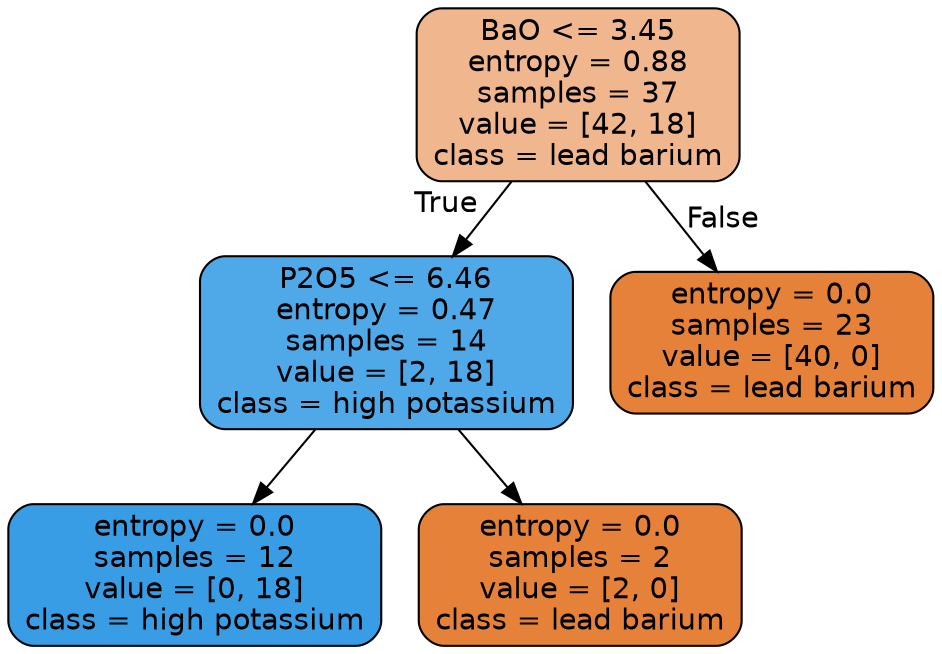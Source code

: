 digraph Tree {
node [shape=box, style="filled, rounded", color="black", fontname=helvetica] ;
edge [fontname=helvetica] ;
0 [label="BaO <= 3.45\nentropy = 0.88\nsamples = 37\nvalue = [42, 18]\nclass = lead barium", fillcolor="#f0b78e"] ;
1 [label="P2O5 <= 6.46\nentropy = 0.47\nsamples = 14\nvalue = [2, 18]\nclass = high potassium", fillcolor="#4fa8e8"] ;
0 -> 1 [labeldistance=2.5, labelangle=45, headlabel="True"] ;
2 [label="entropy = 0.0\nsamples = 12\nvalue = [0, 18]\nclass = high potassium", fillcolor="#399de5"] ;
1 -> 2 ;
3 [label="entropy = 0.0\nsamples = 2\nvalue = [2, 0]\nclass = lead barium", fillcolor="#e58139"] ;
1 -> 3 ;
4 [label="entropy = 0.0\nsamples = 23\nvalue = [40, 0]\nclass = lead barium", fillcolor="#e58139"] ;
0 -> 4 [labeldistance=2.5, labelangle=-45, headlabel="False"] ;
}